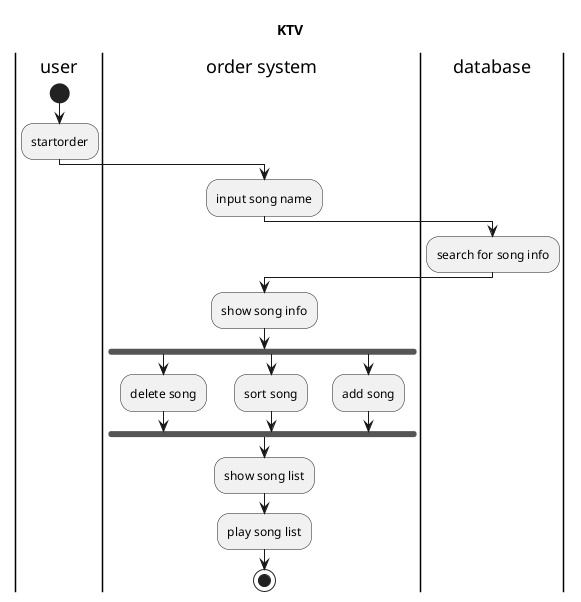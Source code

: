 @startuml KTV
title KTV
|user|
start
:startorder;
|order system|
:input song name;
|database|
:search for song info;
|order system|
:show song info;
fork
:delete song;
fork again
:sort song;
fork again
:add song;
end fork
:show song list;
:play song list;
stop 
@enduml